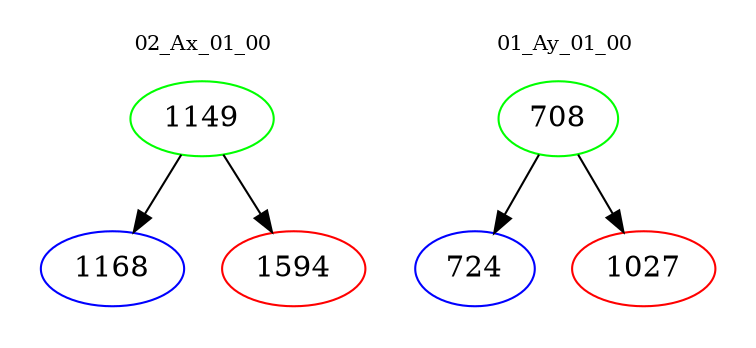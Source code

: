 digraph{
subgraph cluster_0 {
color = white
label = "02_Ax_01_00";
fontsize=10;
T0_1149 [label="1149", color="green"]
T0_1149 -> T0_1168 [color="black"]
T0_1168 [label="1168", color="blue"]
T0_1149 -> T0_1594 [color="black"]
T0_1594 [label="1594", color="red"]
}
subgraph cluster_1 {
color = white
label = "01_Ay_01_00";
fontsize=10;
T1_708 [label="708", color="green"]
T1_708 -> T1_724 [color="black"]
T1_724 [label="724", color="blue"]
T1_708 -> T1_1027 [color="black"]
T1_1027 [label="1027", color="red"]
}
}
